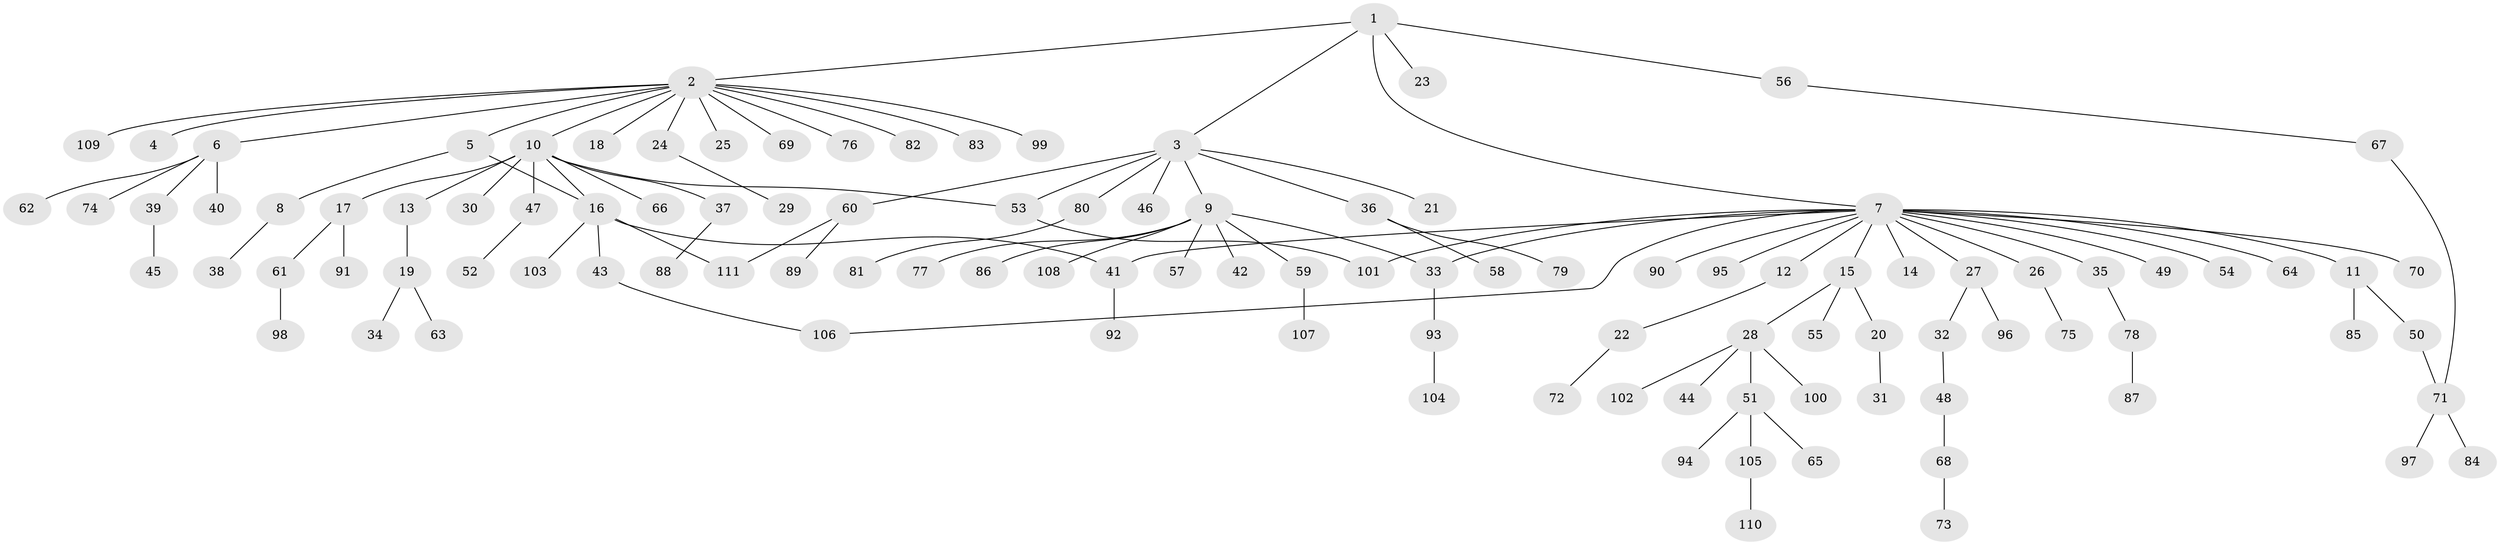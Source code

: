 // Generated by graph-tools (version 1.1) at 2025/35/03/09/25 02:35:50]
// undirected, 111 vertices, 118 edges
graph export_dot {
graph [start="1"]
  node [color=gray90,style=filled];
  1;
  2;
  3;
  4;
  5;
  6;
  7;
  8;
  9;
  10;
  11;
  12;
  13;
  14;
  15;
  16;
  17;
  18;
  19;
  20;
  21;
  22;
  23;
  24;
  25;
  26;
  27;
  28;
  29;
  30;
  31;
  32;
  33;
  34;
  35;
  36;
  37;
  38;
  39;
  40;
  41;
  42;
  43;
  44;
  45;
  46;
  47;
  48;
  49;
  50;
  51;
  52;
  53;
  54;
  55;
  56;
  57;
  58;
  59;
  60;
  61;
  62;
  63;
  64;
  65;
  66;
  67;
  68;
  69;
  70;
  71;
  72;
  73;
  74;
  75;
  76;
  77;
  78;
  79;
  80;
  81;
  82;
  83;
  84;
  85;
  86;
  87;
  88;
  89;
  90;
  91;
  92;
  93;
  94;
  95;
  96;
  97;
  98;
  99;
  100;
  101;
  102;
  103;
  104;
  105;
  106;
  107;
  108;
  109;
  110;
  111;
  1 -- 2;
  1 -- 3;
  1 -- 7;
  1 -- 23;
  1 -- 56;
  2 -- 4;
  2 -- 5;
  2 -- 6;
  2 -- 10;
  2 -- 18;
  2 -- 24;
  2 -- 25;
  2 -- 69;
  2 -- 76;
  2 -- 82;
  2 -- 83;
  2 -- 99;
  2 -- 109;
  3 -- 9;
  3 -- 21;
  3 -- 36;
  3 -- 46;
  3 -- 53;
  3 -- 60;
  3 -- 80;
  5 -- 8;
  5 -- 16;
  6 -- 39;
  6 -- 40;
  6 -- 62;
  6 -- 74;
  7 -- 11;
  7 -- 12;
  7 -- 14;
  7 -- 15;
  7 -- 26;
  7 -- 27;
  7 -- 33;
  7 -- 35;
  7 -- 41;
  7 -- 49;
  7 -- 54;
  7 -- 64;
  7 -- 70;
  7 -- 90;
  7 -- 95;
  7 -- 101;
  7 -- 106;
  8 -- 38;
  9 -- 33;
  9 -- 42;
  9 -- 57;
  9 -- 59;
  9 -- 77;
  9 -- 86;
  9 -- 108;
  10 -- 13;
  10 -- 16;
  10 -- 17;
  10 -- 30;
  10 -- 37;
  10 -- 47;
  10 -- 53;
  10 -- 66;
  11 -- 50;
  11 -- 85;
  12 -- 22;
  13 -- 19;
  15 -- 20;
  15 -- 28;
  15 -- 55;
  16 -- 41;
  16 -- 43;
  16 -- 103;
  16 -- 111;
  17 -- 61;
  17 -- 91;
  19 -- 34;
  19 -- 63;
  20 -- 31;
  22 -- 72;
  24 -- 29;
  26 -- 75;
  27 -- 32;
  27 -- 96;
  28 -- 44;
  28 -- 51;
  28 -- 100;
  28 -- 102;
  32 -- 48;
  33 -- 93;
  35 -- 78;
  36 -- 58;
  36 -- 79;
  37 -- 88;
  39 -- 45;
  41 -- 92;
  43 -- 106;
  47 -- 52;
  48 -- 68;
  50 -- 71;
  51 -- 65;
  51 -- 94;
  51 -- 105;
  53 -- 101;
  56 -- 67;
  59 -- 107;
  60 -- 89;
  60 -- 111;
  61 -- 98;
  67 -- 71;
  68 -- 73;
  71 -- 84;
  71 -- 97;
  78 -- 87;
  80 -- 81;
  93 -- 104;
  105 -- 110;
}

